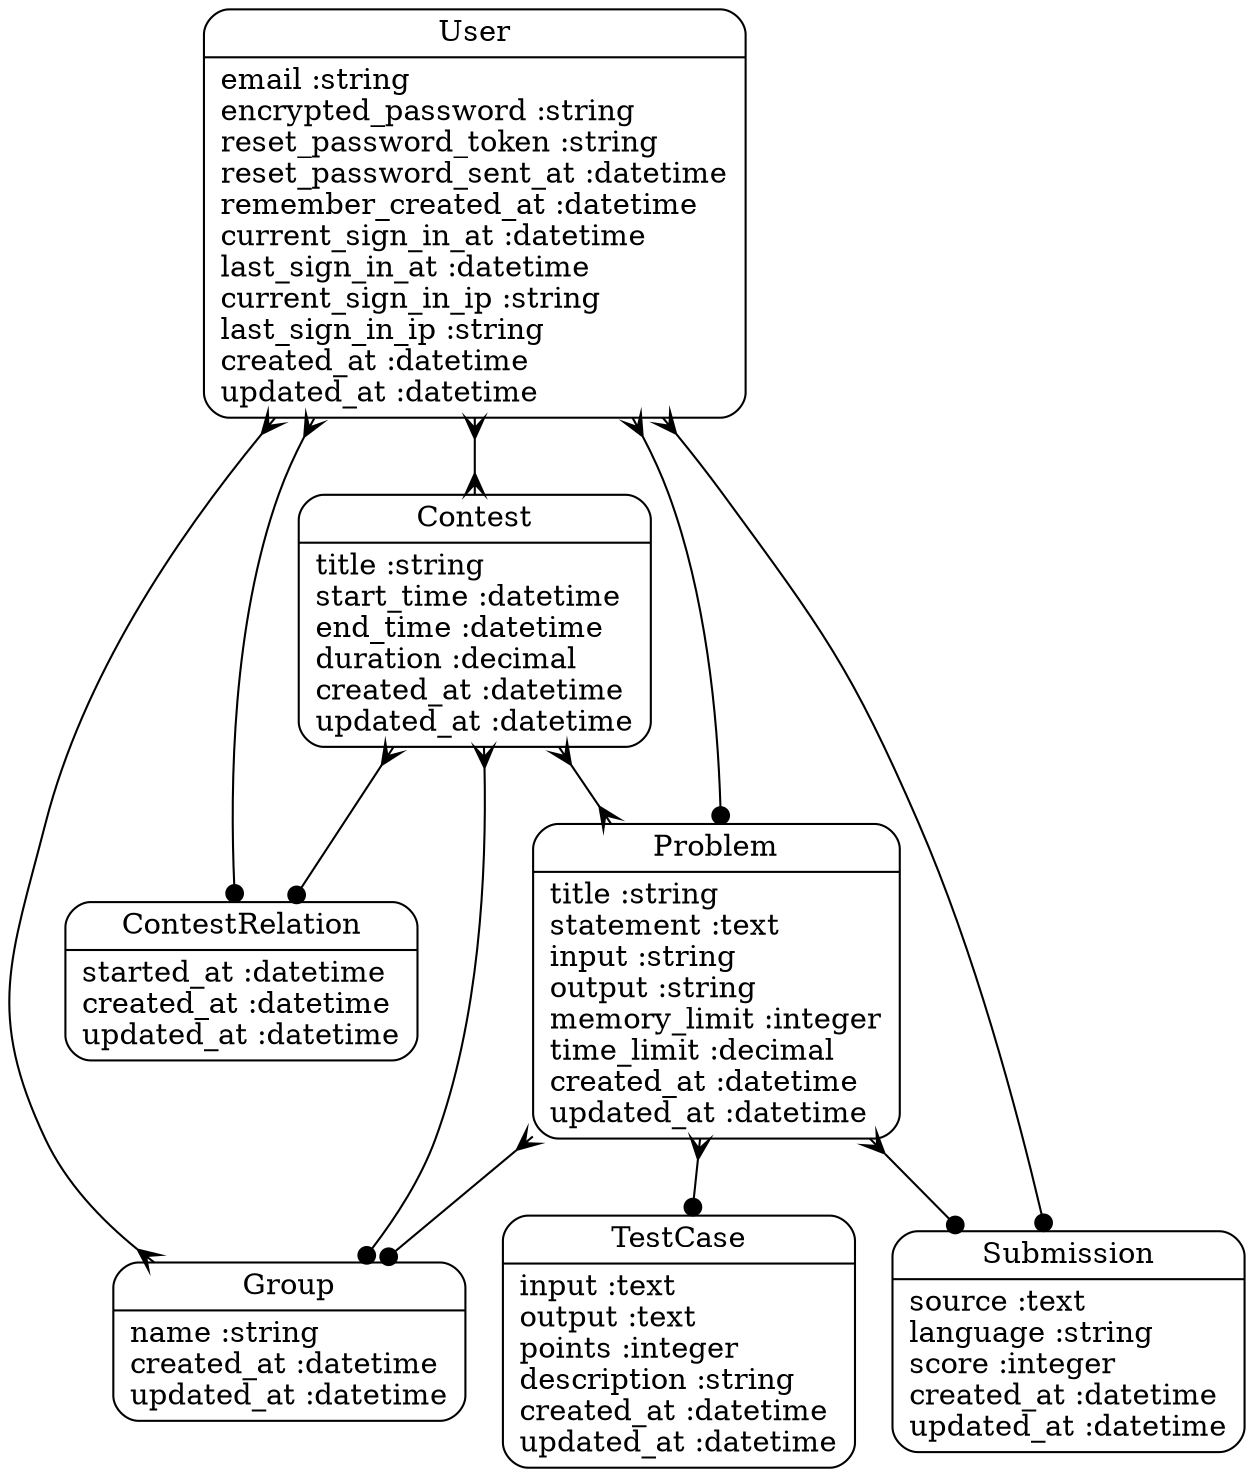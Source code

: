 digraph models_diagram {
	graph[overlap=false, splines=true]
	"User" [shape=Mrecord, label="{User|email :string\lencrypted_password :string\lreset_password_token :string\lreset_password_sent_at :datetime\lremember_created_at :datetime\lcurrent_sign_in_at :datetime\llast_sign_in_at :datetime\lcurrent_sign_in_ip :string\llast_sign_in_ip :string\lcreated_at :datetime\lupdated_at :datetime\l}"]
	"Group" [shape=Mrecord, label="{Group|name :string\lcreated_at :datetime\lupdated_at :datetime\l}"]
	"ContestRelation" [shape=Mrecord, label="{ContestRelation|started_at :datetime\lcreated_at :datetime\lupdated_at :datetime\l}"]
	"TestCase" [shape=Mrecord, label="{TestCase|input :text\loutput :text\lpoints :integer\ldescription :string\lcreated_at :datetime\lupdated_at :datetime\l}"]
	"Contest" [shape=Mrecord, label="{Contest|title :string\lstart_time :datetime\lend_time :datetime\lduration :decimal\lcreated_at :datetime\lupdated_at :datetime\l}"]
	"Submission" [shape=Mrecord, label="{Submission|source :text\llanguage :string\lscore :integer\lcreated_at :datetime\lupdated_at :datetime\l}"]
	"Problem" [shape=Mrecord, label="{Problem|title :string\lstatement :text\linput :string\loutput :string\lmemory_limit :integer\ltime_limit :decimal\lcreated_at :datetime\lupdated_at :datetime\l}"]
	"User" -> "Problem" [arrowtail=crow, arrowhead=dot, dir=both]
	"User" -> "Submission" [arrowtail=crow, arrowhead=dot, dir=both]
	"User" -> "ContestRelation" [arrowtail=crow, arrowhead=dot, dir=both]
	"User" -> "Contest" [arrowtail=crow, arrowhead=crow, dir=both]
	"Group" -> "User" [arrowtail=crow, arrowhead=crow, dir=both]
	"Contest" -> "Problem" [arrowtail=crow, arrowhead=crow, dir=both]
	"Contest" -> "ContestRelation" [arrowtail=crow, arrowhead=dot, dir=both]
	"Contest" -> "Group" [arrowtail=crow, arrowhead=dot, dir=both]
	"Problem" -> "TestCase" [arrowtail=crow, arrowhead=dot, dir=both]
	"Problem" -> "Submission" [arrowtail=crow, arrowhead=dot, dir=both]
	"Problem" -> "Group" [arrowtail=crow, arrowhead=dot, dir=both]
}
